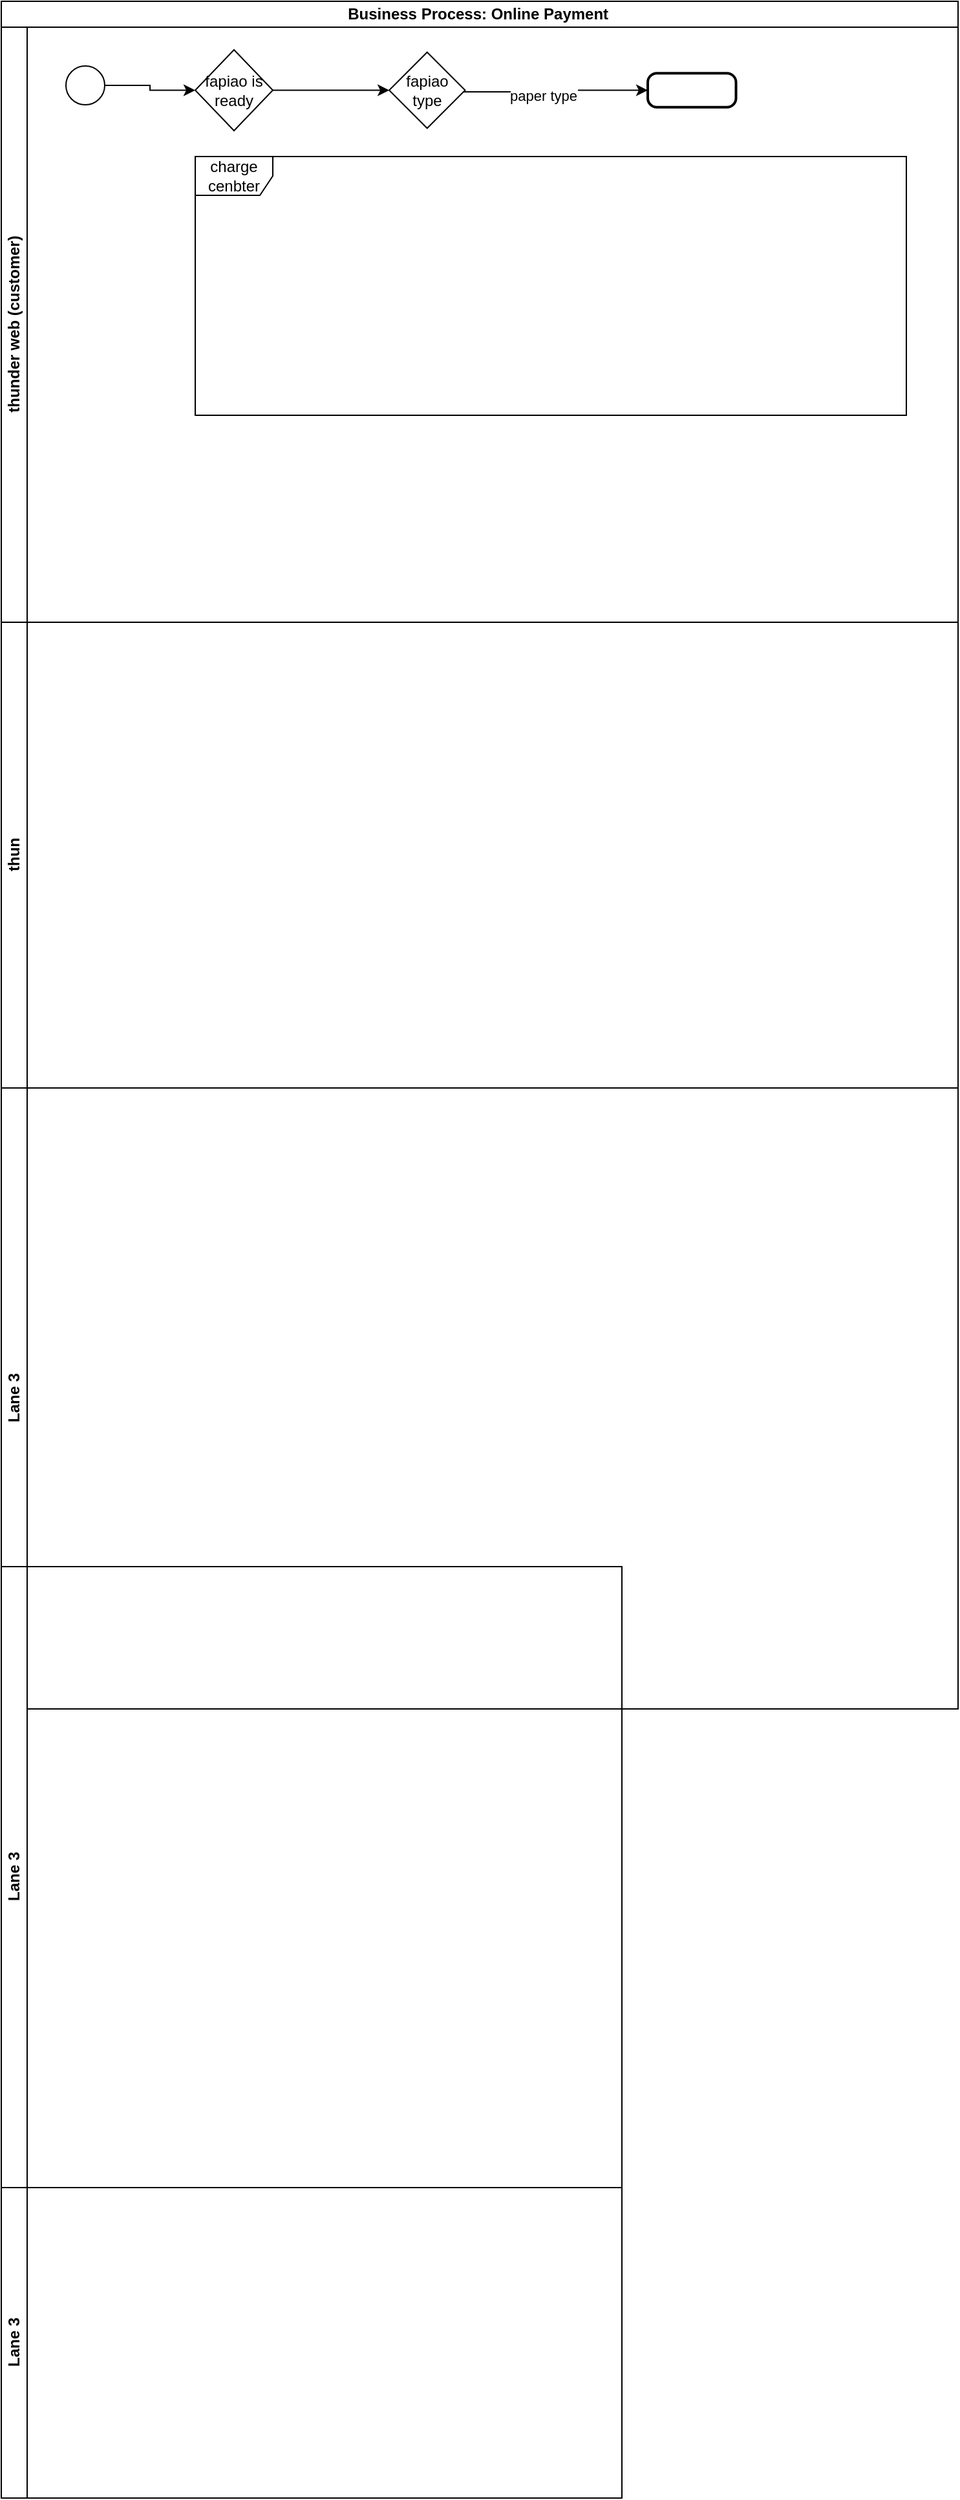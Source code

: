 <mxfile version="20.6.2" type="github">
  <diagram id="kgpKYQtTHZ0yAKxKKP6v" name="Page-1">
    <mxGraphModel dx="1182" dy="754" grid="1" gridSize="10" guides="1" tooltips="1" connect="1" arrows="1" fold="1" page="1" pageScale="1" pageWidth="10000" pageHeight="10000" math="0" shadow="0">
      <root>
        <mxCell id="0" />
        <mxCell id="1" parent="0" />
        <mxCell id="0HO_ofuyOMyAhvDu8aWt-1" value="Business Process: Online Payment&amp;nbsp;" style="swimlane;childLayout=stackLayout;resizeParent=1;resizeParentMax=0;horizontal=1;startSize=20;horizontalStack=0;html=1;" vertex="1" parent="1">
          <mxGeometry x="80" y="120" width="740" height="1320" as="geometry" />
        </mxCell>
        <mxCell id="0HO_ofuyOMyAhvDu8aWt-2" value="thunder web (customer)" style="swimlane;startSize=20;horizontal=0;html=1;" vertex="1" parent="0HO_ofuyOMyAhvDu8aWt-1">
          <mxGeometry y="20" width="740" height="460" as="geometry" />
        </mxCell>
        <mxCell id="0HO_ofuyOMyAhvDu8aWt-11" value="" style="edgeStyle=orthogonalEdgeStyle;rounded=0;orthogonalLoop=1;jettySize=auto;html=1;" edge="1" parent="0HO_ofuyOMyAhvDu8aWt-2" source="0HO_ofuyOMyAhvDu8aWt-9" target="0HO_ofuyOMyAhvDu8aWt-10">
          <mxGeometry relative="1" as="geometry" />
        </mxCell>
        <mxCell id="0HO_ofuyOMyAhvDu8aWt-9" value="" style="ellipse;" vertex="1" parent="0HO_ofuyOMyAhvDu8aWt-2">
          <mxGeometry x="50" y="30" width="30" height="30" as="geometry" />
        </mxCell>
        <mxCell id="0HO_ofuyOMyAhvDu8aWt-14" value="" style="edgeStyle=orthogonalEdgeStyle;rounded=0;orthogonalLoop=1;jettySize=auto;html=1;" edge="1" parent="0HO_ofuyOMyAhvDu8aWt-2" source="0HO_ofuyOMyAhvDu8aWt-10" target="0HO_ofuyOMyAhvDu8aWt-13">
          <mxGeometry relative="1" as="geometry" />
        </mxCell>
        <mxCell id="0HO_ofuyOMyAhvDu8aWt-10" value="fapiao is ready" style="rhombus;whiteSpace=wrap;html=1;" vertex="1" parent="0HO_ofuyOMyAhvDu8aWt-2">
          <mxGeometry x="150" y="17.5" width="60" height="62.5" as="geometry" />
        </mxCell>
        <mxCell id="0HO_ofuyOMyAhvDu8aWt-19" style="edgeStyle=orthogonalEdgeStyle;rounded=0;orthogonalLoop=1;jettySize=auto;html=1;entryX=0;entryY=0.5;entryDx=0;entryDy=0;" edge="1" parent="0HO_ofuyOMyAhvDu8aWt-2" source="0HO_ofuyOMyAhvDu8aWt-13" target="0HO_ofuyOMyAhvDu8aWt-18">
          <mxGeometry relative="1" as="geometry">
            <Array as="points">
              <mxPoint x="429" y="50" />
              <mxPoint x="429" y="49" />
            </Array>
          </mxGeometry>
        </mxCell>
        <mxCell id="0HO_ofuyOMyAhvDu8aWt-20" value="paper type" style="edgeLabel;html=1;align=center;verticalAlign=middle;resizable=0;points=[];" vertex="1" connectable="0" parent="0HO_ofuyOMyAhvDu8aWt-19">
          <mxGeometry x="-0.149" y="-3" relative="1" as="geometry">
            <mxPoint as="offset" />
          </mxGeometry>
        </mxCell>
        <mxCell id="0HO_ofuyOMyAhvDu8aWt-13" value="fapiao type" style="rhombus;whiteSpace=wrap;html=1;" vertex="1" parent="0HO_ofuyOMyAhvDu8aWt-2">
          <mxGeometry x="300" y="19.38" width="58.75" height="58.75" as="geometry" />
        </mxCell>
        <mxCell id="0HO_ofuyOMyAhvDu8aWt-18" value="" style="rounded=1;whiteSpace=wrap;html=1;absoluteArcSize=1;arcSize=14;strokeWidth=2;" vertex="1" parent="0HO_ofuyOMyAhvDu8aWt-2">
          <mxGeometry x="500" y="35.63" width="68.25" height="26.25" as="geometry" />
        </mxCell>
        <mxCell id="0HO_ofuyOMyAhvDu8aWt-23" value="charge cenbter" style="shape=umlFrame;whiteSpace=wrap;html=1;" vertex="1" parent="0HO_ofuyOMyAhvDu8aWt-2">
          <mxGeometry x="150" y="100" width="550" height="200" as="geometry" />
        </mxCell>
        <mxCell id="0HO_ofuyOMyAhvDu8aWt-3" value="thun" style="swimlane;startSize=20;horizontal=0;html=1;" vertex="1" parent="0HO_ofuyOMyAhvDu8aWt-1">
          <mxGeometry y="480" width="740" height="360" as="geometry" />
        </mxCell>
        <mxCell id="0HO_ofuyOMyAhvDu8aWt-4" value="Lane 3" style="swimlane;startSize=20;horizontal=0;html=1;" vertex="1" parent="0HO_ofuyOMyAhvDu8aWt-1">
          <mxGeometry y="840" width="740" height="480" as="geometry" />
        </mxCell>
        <mxCell id="0HO_ofuyOMyAhvDu8aWt-7" value="Lane 3" style="swimlane;startSize=20;horizontal=0;html=1;" vertex="1" parent="1">
          <mxGeometry x="80" y="1330" width="480" height="480" as="geometry" />
        </mxCell>
        <mxCell id="0HO_ofuyOMyAhvDu8aWt-8" value="Lane 3" style="swimlane;startSize=20;horizontal=0;html=1;" vertex="1" parent="1">
          <mxGeometry x="80" y="1810" width="480" height="240" as="geometry" />
        </mxCell>
      </root>
    </mxGraphModel>
  </diagram>
</mxfile>
